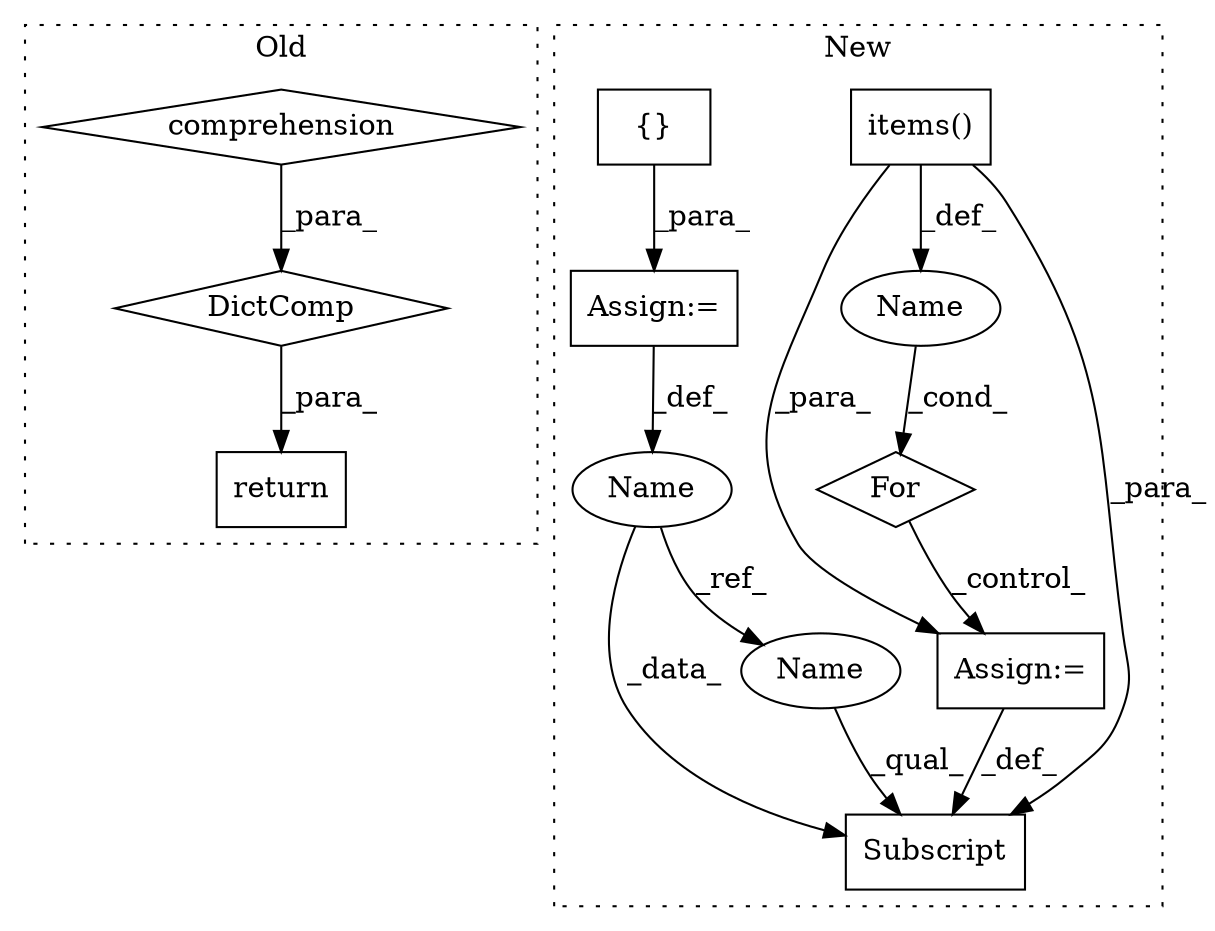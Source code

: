 digraph G {
subgraph cluster0 {
1 [label="DictComp" a="84" s="7578" l="72" shape="diamond"];
3 [label="comprehension" a="45" s="7615" l="3" shape="diamond"];
11 [label="return" a="93" s="7571" l="7" shape="box"];
label = "Old";
style="dotted";
}
subgraph cluster1 {
2 [label="items()" a="75" s="9385" l="13" shape="box"];
4 [label="For" a="107" s="9361,9398" l="4,10" shape="diamond"];
5 [label="Assign:=" a="68" s="9477" l="3" shape="box"];
6 [label="Name" a="87" s="9377" l="4" shape="ellipse"];
7 [label="Subscript" a="63" s="9515,0" l="15,0" shape="box"];
8 [label="{}" a="95" s="9354,9355" l="2,1" shape="box"];
9 [label="Assign:=" a="68" s="9351" l="3" shape="box"];
10 [label="Name" a="87" s="9348" l="3" shape="ellipse"];
12 [label="Name" a="87" s="9515" l="3" shape="ellipse"];
label = "New";
style="dotted";
}
1 -> 11 [label="_para_"];
2 -> 7 [label="_para_"];
2 -> 5 [label="_para_"];
2 -> 6 [label="_def_"];
3 -> 1 [label="_para_"];
4 -> 5 [label="_control_"];
5 -> 7 [label="_def_"];
6 -> 4 [label="_cond_"];
8 -> 9 [label="_para_"];
9 -> 10 [label="_def_"];
10 -> 12 [label="_ref_"];
10 -> 7 [label="_data_"];
12 -> 7 [label="_qual_"];
}